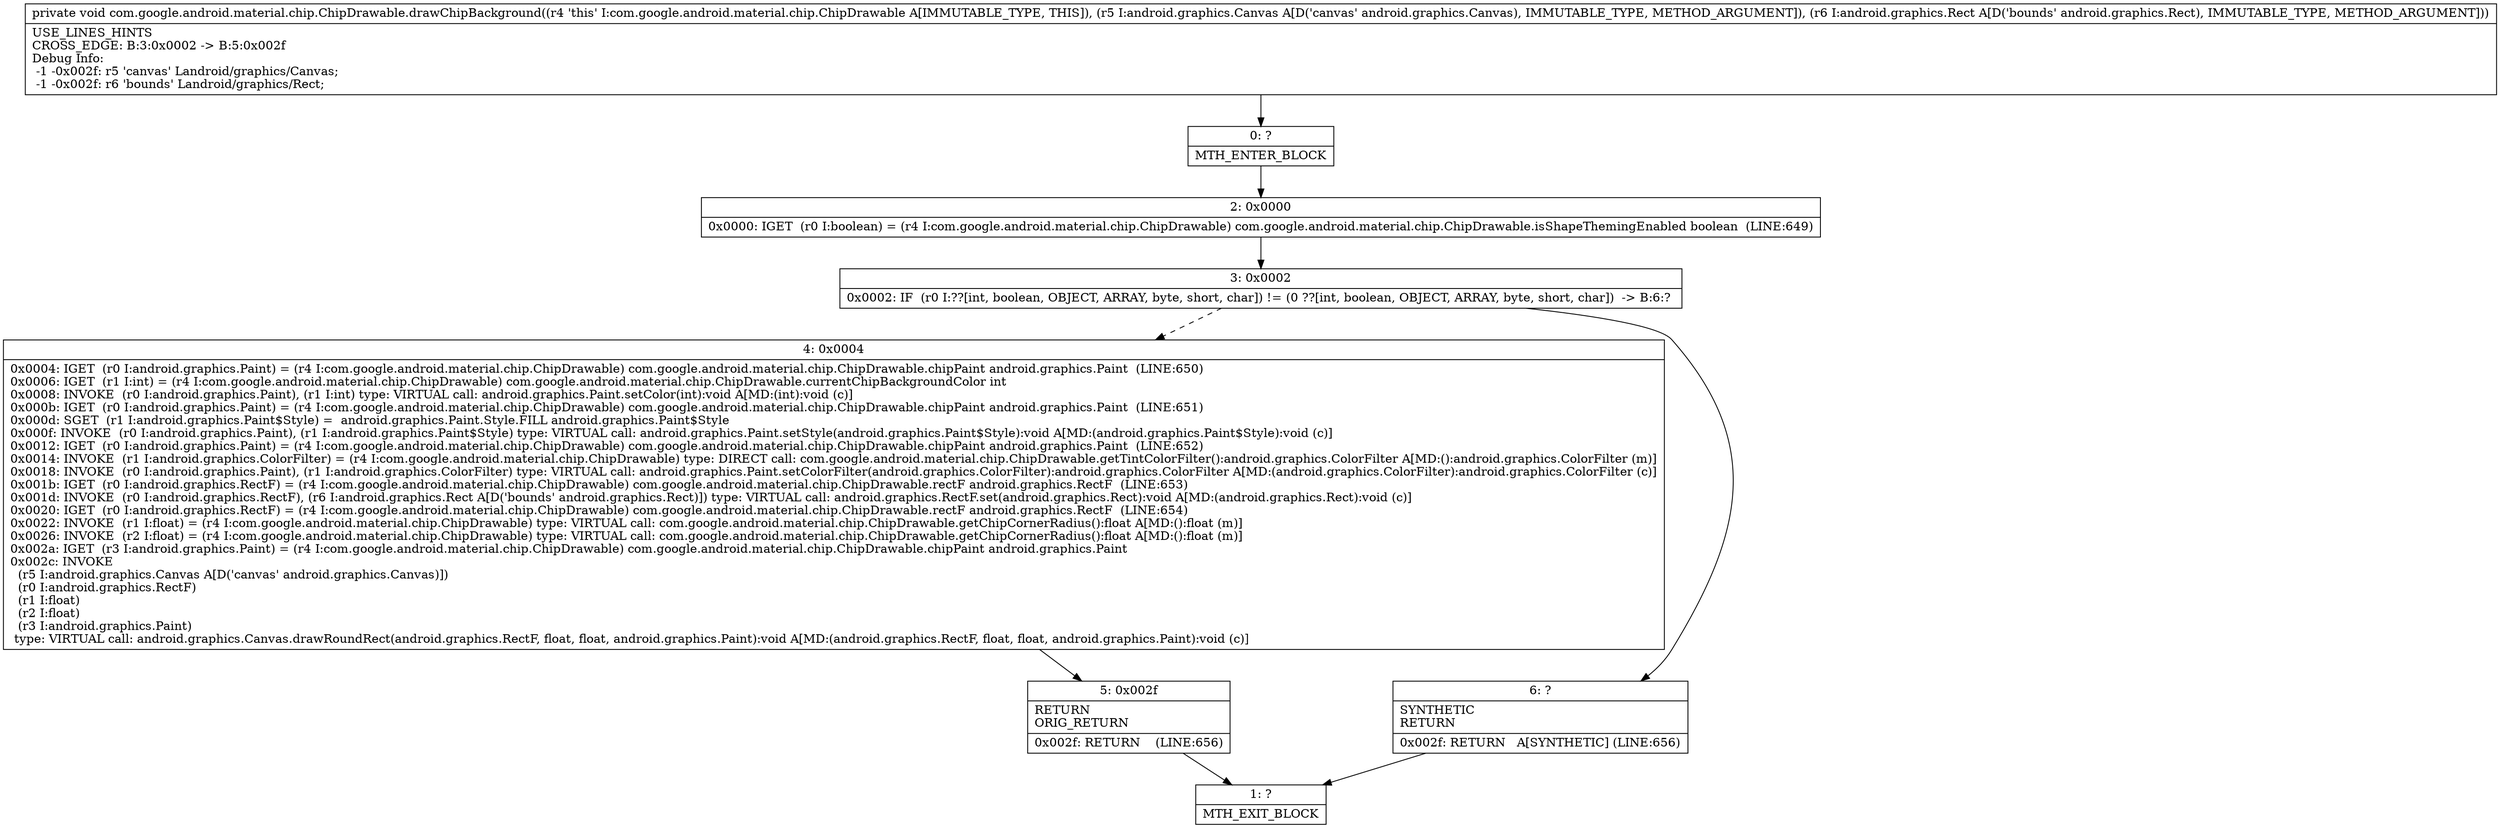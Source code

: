 digraph "CFG forcom.google.android.material.chip.ChipDrawable.drawChipBackground(Landroid\/graphics\/Canvas;Landroid\/graphics\/Rect;)V" {
Node_0 [shape=record,label="{0\:\ ?|MTH_ENTER_BLOCK\l}"];
Node_2 [shape=record,label="{2\:\ 0x0000|0x0000: IGET  (r0 I:boolean) = (r4 I:com.google.android.material.chip.ChipDrawable) com.google.android.material.chip.ChipDrawable.isShapeThemingEnabled boolean  (LINE:649)\l}"];
Node_3 [shape=record,label="{3\:\ 0x0002|0x0002: IF  (r0 I:??[int, boolean, OBJECT, ARRAY, byte, short, char]) != (0 ??[int, boolean, OBJECT, ARRAY, byte, short, char])  \-\> B:6:? \l}"];
Node_4 [shape=record,label="{4\:\ 0x0004|0x0004: IGET  (r0 I:android.graphics.Paint) = (r4 I:com.google.android.material.chip.ChipDrawable) com.google.android.material.chip.ChipDrawable.chipPaint android.graphics.Paint  (LINE:650)\l0x0006: IGET  (r1 I:int) = (r4 I:com.google.android.material.chip.ChipDrawable) com.google.android.material.chip.ChipDrawable.currentChipBackgroundColor int \l0x0008: INVOKE  (r0 I:android.graphics.Paint), (r1 I:int) type: VIRTUAL call: android.graphics.Paint.setColor(int):void A[MD:(int):void (c)]\l0x000b: IGET  (r0 I:android.graphics.Paint) = (r4 I:com.google.android.material.chip.ChipDrawable) com.google.android.material.chip.ChipDrawable.chipPaint android.graphics.Paint  (LINE:651)\l0x000d: SGET  (r1 I:android.graphics.Paint$Style) =  android.graphics.Paint.Style.FILL android.graphics.Paint$Style \l0x000f: INVOKE  (r0 I:android.graphics.Paint), (r1 I:android.graphics.Paint$Style) type: VIRTUAL call: android.graphics.Paint.setStyle(android.graphics.Paint$Style):void A[MD:(android.graphics.Paint$Style):void (c)]\l0x0012: IGET  (r0 I:android.graphics.Paint) = (r4 I:com.google.android.material.chip.ChipDrawable) com.google.android.material.chip.ChipDrawable.chipPaint android.graphics.Paint  (LINE:652)\l0x0014: INVOKE  (r1 I:android.graphics.ColorFilter) = (r4 I:com.google.android.material.chip.ChipDrawable) type: DIRECT call: com.google.android.material.chip.ChipDrawable.getTintColorFilter():android.graphics.ColorFilter A[MD:():android.graphics.ColorFilter (m)]\l0x0018: INVOKE  (r0 I:android.graphics.Paint), (r1 I:android.graphics.ColorFilter) type: VIRTUAL call: android.graphics.Paint.setColorFilter(android.graphics.ColorFilter):android.graphics.ColorFilter A[MD:(android.graphics.ColorFilter):android.graphics.ColorFilter (c)]\l0x001b: IGET  (r0 I:android.graphics.RectF) = (r4 I:com.google.android.material.chip.ChipDrawable) com.google.android.material.chip.ChipDrawable.rectF android.graphics.RectF  (LINE:653)\l0x001d: INVOKE  (r0 I:android.graphics.RectF), (r6 I:android.graphics.Rect A[D('bounds' android.graphics.Rect)]) type: VIRTUAL call: android.graphics.RectF.set(android.graphics.Rect):void A[MD:(android.graphics.Rect):void (c)]\l0x0020: IGET  (r0 I:android.graphics.RectF) = (r4 I:com.google.android.material.chip.ChipDrawable) com.google.android.material.chip.ChipDrawable.rectF android.graphics.RectF  (LINE:654)\l0x0022: INVOKE  (r1 I:float) = (r4 I:com.google.android.material.chip.ChipDrawable) type: VIRTUAL call: com.google.android.material.chip.ChipDrawable.getChipCornerRadius():float A[MD:():float (m)]\l0x0026: INVOKE  (r2 I:float) = (r4 I:com.google.android.material.chip.ChipDrawable) type: VIRTUAL call: com.google.android.material.chip.ChipDrawable.getChipCornerRadius():float A[MD:():float (m)]\l0x002a: IGET  (r3 I:android.graphics.Paint) = (r4 I:com.google.android.material.chip.ChipDrawable) com.google.android.material.chip.ChipDrawable.chipPaint android.graphics.Paint \l0x002c: INVOKE  \l  (r5 I:android.graphics.Canvas A[D('canvas' android.graphics.Canvas)])\l  (r0 I:android.graphics.RectF)\l  (r1 I:float)\l  (r2 I:float)\l  (r3 I:android.graphics.Paint)\l type: VIRTUAL call: android.graphics.Canvas.drawRoundRect(android.graphics.RectF, float, float, android.graphics.Paint):void A[MD:(android.graphics.RectF, float, float, android.graphics.Paint):void (c)]\l}"];
Node_5 [shape=record,label="{5\:\ 0x002f|RETURN\lORIG_RETURN\l|0x002f: RETURN    (LINE:656)\l}"];
Node_1 [shape=record,label="{1\:\ ?|MTH_EXIT_BLOCK\l}"];
Node_6 [shape=record,label="{6\:\ ?|SYNTHETIC\lRETURN\l|0x002f: RETURN   A[SYNTHETIC] (LINE:656)\l}"];
MethodNode[shape=record,label="{private void com.google.android.material.chip.ChipDrawable.drawChipBackground((r4 'this' I:com.google.android.material.chip.ChipDrawable A[IMMUTABLE_TYPE, THIS]), (r5 I:android.graphics.Canvas A[D('canvas' android.graphics.Canvas), IMMUTABLE_TYPE, METHOD_ARGUMENT]), (r6 I:android.graphics.Rect A[D('bounds' android.graphics.Rect), IMMUTABLE_TYPE, METHOD_ARGUMENT]))  | USE_LINES_HINTS\lCROSS_EDGE: B:3:0x0002 \-\> B:5:0x002f\lDebug Info:\l  \-1 \-0x002f: r5 'canvas' Landroid\/graphics\/Canvas;\l  \-1 \-0x002f: r6 'bounds' Landroid\/graphics\/Rect;\l}"];
MethodNode -> Node_0;Node_0 -> Node_2;
Node_2 -> Node_3;
Node_3 -> Node_4[style=dashed];
Node_3 -> Node_6;
Node_4 -> Node_5;
Node_5 -> Node_1;
Node_6 -> Node_1;
}

